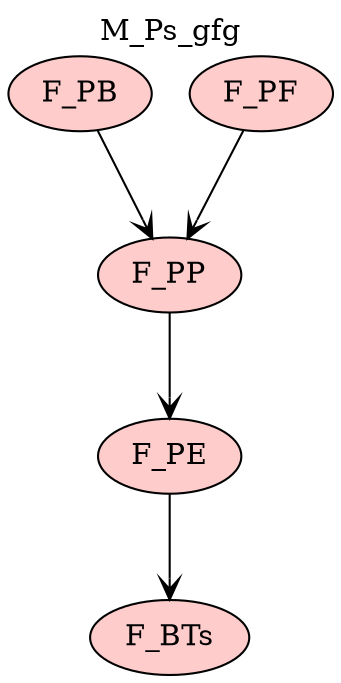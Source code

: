 digraph {graph[label=M_Ps_gfg,labelloc=tl,labelfontsize=12];
"F_PE"[shape=oval,fillcolor="#FFCCCC",style ="filled",label="F_PE"];
"F_BTs"[shape=oval,fillcolor="#FFCCCC",style ="filled",label="F_BTs"];
"F_PP"[shape=oval,fillcolor="#FFCCCC",style ="filled",label="F_PP"];
"F_PB"[shape=oval,fillcolor="#FFCCCC",style ="filled",label="F_PB"];
"F_PF"[shape=oval,fillcolor="#FFCCCC",style ="filled",label="F_PF"];

"F_PE"->"F_BTs"[label=" ",dir=forward,arrowhead=vee];
"F_PP"->"F_PE"[label=" ",dir=forward,arrowhead=vee];
"F_PB"->"F_PP"[label=" ",dir=forward,arrowhead=vee];
"F_PF"->"F_PP"[label=" ",dir=forward,arrowhead=vee];
}